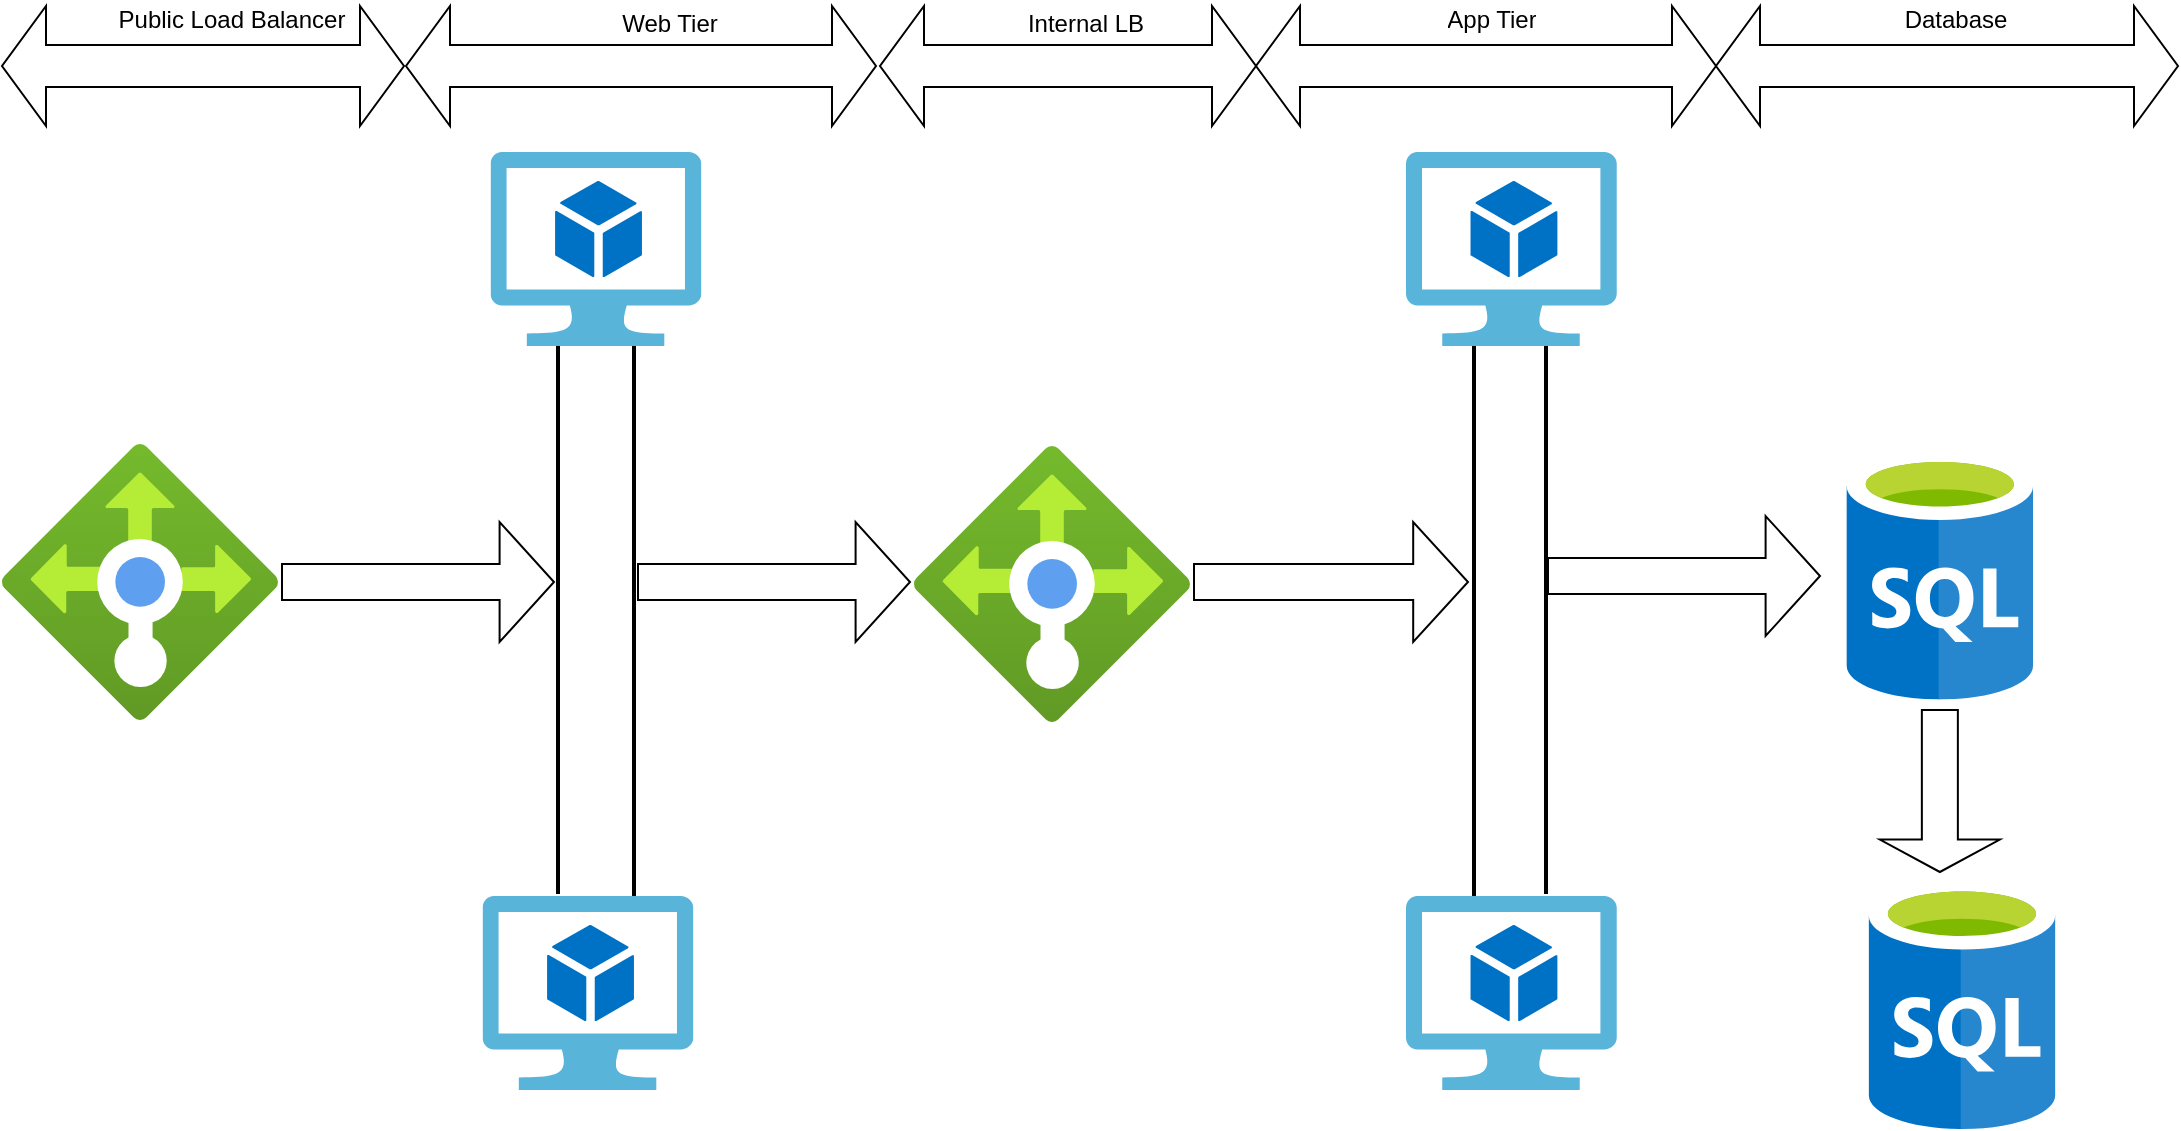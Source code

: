 <mxfile version="24.4.8" type="github">
  <diagram name="Page-1" id="tjIramPZNQwUkHOW1PNA">
    <mxGraphModel dx="1834" dy="841" grid="0" gridSize="10" guides="1" tooltips="1" connect="1" arrows="1" fold="1" page="0" pageScale="1" pageWidth="850" pageHeight="1100" math="0" shadow="0">
      <root>
        <mxCell id="0" />
        <mxCell id="1" parent="0" />
        <mxCell id="SM_MCbTp_DuB2pGLK65r-1" value="" style="image;aspect=fixed;html=1;points=[];align=center;fontSize=12;image=img/lib/azure2/networking/Load_Balancers.svg;" parent="1" vertex="1">
          <mxGeometry x="-229" y="300" width="138" height="138" as="geometry" />
        </mxCell>
        <mxCell id="SM_MCbTp_DuB2pGLK65r-3" value="" style="image;sketch=0;aspect=fixed;html=1;points=[];align=center;fontSize=12;image=img/lib/mscae/SQL_Database_generic.svg;" parent="1" vertex="1">
          <mxGeometry x="693" y="304.25" width="93.86" height="123.5" as="geometry" />
        </mxCell>
        <mxCell id="SM_MCbTp_DuB2pGLK65r-6" value="" style="image;sketch=0;aspect=fixed;html=1;points=[];align=center;fontSize=12;image=img/lib/mscae/Virtual_Machine_2.svg;" parent="1" vertex="1">
          <mxGeometry x="473" y="154" width="105.43" height="97" as="geometry" />
        </mxCell>
        <mxCell id="SM_MCbTp_DuB2pGLK65r-11" value="" style="shape=singleArrow;whiteSpace=wrap;html=1;" parent="1" vertex="1">
          <mxGeometry x="367" y="339" width="137" height="60" as="geometry" />
        </mxCell>
        <mxCell id="SM_MCbTp_DuB2pGLK65r-16" value="" style="image;sketch=0;aspect=fixed;html=1;points=[];align=center;fontSize=12;image=img/lib/mscae/Virtual_Machine_2.svg;" parent="1" vertex="1">
          <mxGeometry x="11.28" y="526" width="105.43" height="97" as="geometry" />
        </mxCell>
        <mxCell id="SM_MCbTp_DuB2pGLK65r-17" value="" style="image;sketch=0;aspect=fixed;html=1;points=[];align=center;fontSize=12;image=img/lib/mscae/Virtual_Machine_2.svg;" parent="1" vertex="1">
          <mxGeometry x="473" y="526" width="105.43" height="97" as="geometry" />
        </mxCell>
        <mxCell id="SM_MCbTp_DuB2pGLK65r-18" value="" style="image;sketch=0;aspect=fixed;html=1;points=[];align=center;fontSize=12;image=img/lib/mscae/Virtual_Machine_2.svg;" parent="1" vertex="1">
          <mxGeometry x="15.28" y="154" width="105.43" height="97" as="geometry" />
        </mxCell>
        <mxCell id="SM_MCbTp_DuB2pGLK65r-21" value="" style="line;strokeWidth=2;direction=south;html=1;movable=1;resizable=1;rotatable=1;deletable=1;editable=1;locked=0;connectable=1;" parent="1" vertex="1">
          <mxGeometry x="82" y="251" width="10" height="275" as="geometry" />
        </mxCell>
        <mxCell id="SM_MCbTp_DuB2pGLK65r-22" value="" style="line;strokeWidth=2;direction=south;html=1;movable=1;resizable=1;rotatable=1;deletable=1;editable=1;locked=0;connectable=1;" parent="1" vertex="1">
          <mxGeometry x="44" y="251" width="10" height="274" as="geometry" />
        </mxCell>
        <mxCell id="SM_MCbTp_DuB2pGLK65r-26" value="" style="line;strokeWidth=2;direction=south;html=1;movable=1;resizable=1;rotatable=1;deletable=1;editable=1;locked=0;connectable=1;" parent="1" vertex="1">
          <mxGeometry x="502" y="251" width="10" height="275" as="geometry" />
        </mxCell>
        <mxCell id="SM_MCbTp_DuB2pGLK65r-27" value="" style="line;strokeWidth=2;direction=south;html=1;movable=1;resizable=1;rotatable=1;deletable=1;editable=1;locked=0;connectable=1;" parent="1" vertex="1">
          <mxGeometry x="538" y="251" width="10" height="274" as="geometry" />
        </mxCell>
        <mxCell id="SM_MCbTp_DuB2pGLK65r-28" value="" style="image;aspect=fixed;html=1;points=[];align=center;fontSize=12;image=img/lib/azure2/networking/Load_Balancers.svg;" parent="1" vertex="1">
          <mxGeometry x="227" y="301" width="138" height="138" as="geometry" />
        </mxCell>
        <mxCell id="SM_MCbTp_DuB2pGLK65r-29" value="" style="shape=singleArrow;whiteSpace=wrap;html=1;" parent="1" vertex="1">
          <mxGeometry x="544" y="336" width="136" height="60" as="geometry" />
        </mxCell>
        <mxCell id="SM_MCbTp_DuB2pGLK65r-30" value="" style="shape=singleArrow;whiteSpace=wrap;html=1;" parent="1" vertex="1">
          <mxGeometry x="-89" y="339" width="136" height="60" as="geometry" />
        </mxCell>
        <mxCell id="SM_MCbTp_DuB2pGLK65r-31" value="" style="shape=singleArrow;whiteSpace=wrap;html=1;" parent="1" vertex="1">
          <mxGeometry x="89" y="339" width="136" height="60" as="geometry" />
        </mxCell>
        <mxCell id="SM_MCbTp_DuB2pGLK65r-32" value="" style="image;sketch=0;aspect=fixed;html=1;points=[];align=center;fontSize=12;image=img/lib/mscae/SQL_Database_generic.svg;" parent="1" vertex="1">
          <mxGeometry x="704.07" y="519" width="93.86" height="123.5" as="geometry" />
        </mxCell>
        <mxCell id="SM_MCbTp_DuB2pGLK65r-34" value="" style="shape=singleArrow;direction=south;whiteSpace=wrap;html=1;" parent="1" vertex="1">
          <mxGeometry x="709.93" y="433" width="60" height="81" as="geometry" />
        </mxCell>
        <mxCell id="9sZb0yYjid8v5tVoDbwH-3" value="" style="html=1;shadow=0;dashed=0;align=center;verticalAlign=middle;shape=mxgraph.arrows2.twoWayArrow;dy=0.65;dx=22;movable=1;resizable=1;rotatable=1;deletable=1;editable=1;locked=0;connectable=1;" vertex="1" parent="1">
          <mxGeometry x="-229" y="81" width="201" height="60" as="geometry" />
        </mxCell>
        <mxCell id="9sZb0yYjid8v5tVoDbwH-4" value="" style="html=1;shadow=0;dashed=0;align=center;verticalAlign=middle;shape=mxgraph.arrows2.twoWayArrow;dy=0.65;dx=22;movable=1;resizable=1;rotatable=1;deletable=1;editable=1;locked=0;connectable=1;" vertex="1" parent="1">
          <mxGeometry x="398" y="81" width="230" height="60" as="geometry" />
        </mxCell>
        <mxCell id="9sZb0yYjid8v5tVoDbwH-5" value="" style="html=1;shadow=0;dashed=0;align=center;verticalAlign=middle;shape=mxgraph.arrows2.twoWayArrow;dy=0.65;dx=22;movable=1;resizable=1;rotatable=1;deletable=1;editable=1;locked=0;connectable=1;" vertex="1" parent="1">
          <mxGeometry x="628" y="81" width="231" height="60" as="geometry" />
        </mxCell>
        <mxCell id="9sZb0yYjid8v5tVoDbwH-6" value="" style="html=1;shadow=0;dashed=0;align=center;verticalAlign=middle;shape=mxgraph.arrows2.twoWayArrow;dy=0.65;dx=22;movable=1;resizable=1;rotatable=1;deletable=1;editable=1;locked=0;connectable=1;" vertex="1" parent="1">
          <mxGeometry x="-27" y="81" width="235" height="60" as="geometry" />
        </mxCell>
        <mxCell id="9sZb0yYjid8v5tVoDbwH-7" value="" style="html=1;shadow=0;dashed=0;align=center;verticalAlign=middle;shape=mxgraph.arrows2.twoWayArrow;dy=0.65;dx=22;movable=1;resizable=1;rotatable=1;deletable=1;editable=1;locked=0;connectable=1;" vertex="1" parent="1">
          <mxGeometry x="210" y="81" width="188" height="60" as="geometry" />
        </mxCell>
        <UserObject label="Public Load Balancer" placeholders="1" id="9sZb0yYjid8v5tVoDbwH-8">
          <mxCell style="text;html=1;strokeColor=none;fillColor=none;align=center;verticalAlign=middle;whiteSpace=wrap;overflow=hidden;movable=1;resizable=1;rotatable=1;deletable=1;editable=1;locked=0;connectable=1;" vertex="1" parent="1">
            <mxGeometry x="-194" y="78" width="160" height="20" as="geometry" />
          </mxCell>
        </UserObject>
        <UserObject label="Web Tier" placeholders="1" id="9sZb0yYjid8v5tVoDbwH-9">
          <mxCell style="text;html=1;strokeColor=none;fillColor=none;align=center;verticalAlign=middle;whiteSpace=wrap;overflow=hidden;movable=1;resizable=1;rotatable=1;deletable=1;editable=1;locked=0;connectable=1;" vertex="1" parent="1">
            <mxGeometry x="24.5" y="80" width="160" height="20" as="geometry" />
          </mxCell>
        </UserObject>
        <UserObject label="Internal LB" placeholders="1" id="9sZb0yYjid8v5tVoDbwH-10">
          <mxCell style="text;html=1;strokeColor=none;fillColor=none;align=center;verticalAlign=middle;whiteSpace=wrap;overflow=hidden;movable=1;resizable=1;rotatable=1;deletable=1;editable=1;locked=0;connectable=1;" vertex="1" parent="1">
            <mxGeometry x="232.5" y="80" width="160" height="20" as="geometry" />
          </mxCell>
        </UserObject>
        <UserObject label="App Tier" placeholders="1" id="9sZb0yYjid8v5tVoDbwH-11">
          <mxCell style="text;html=1;strokeColor=none;fillColor=none;align=center;verticalAlign=middle;whiteSpace=wrap;overflow=hidden;movable=1;resizable=1;rotatable=1;deletable=1;editable=1;locked=0;connectable=1;" vertex="1" parent="1">
            <mxGeometry x="435.5" y="78" width="160" height="20" as="geometry" />
          </mxCell>
        </UserObject>
        <UserObject label="Database" placeholders="1" id="9sZb0yYjid8v5tVoDbwH-12">
          <mxCell style="text;html=1;strokeColor=none;fillColor=none;align=center;verticalAlign=middle;whiteSpace=wrap;overflow=hidden;movable=1;resizable=1;rotatable=1;deletable=1;editable=1;locked=0;connectable=1;" vertex="1" parent="1">
            <mxGeometry x="668" y="78" width="160" height="20" as="geometry" />
          </mxCell>
        </UserObject>
      </root>
    </mxGraphModel>
  </diagram>
</mxfile>
